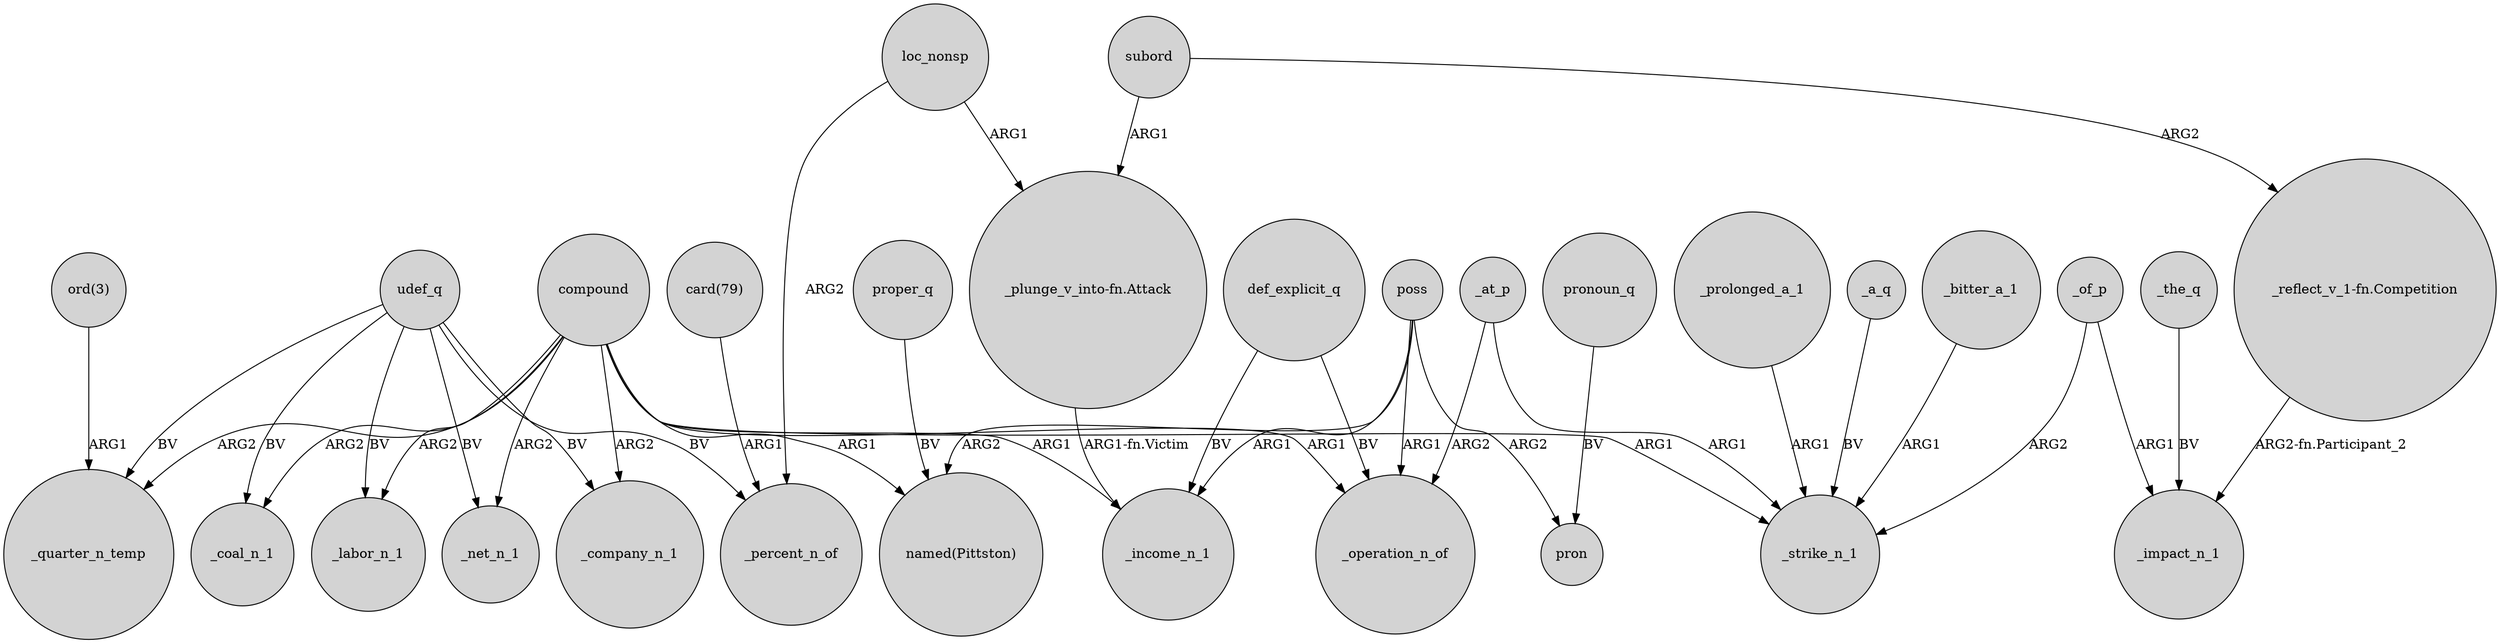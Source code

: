 digraph {
	node [shape=circle style=filled]
	poss -> "named(Pittston)" [label=ARG2]
	compound -> "named(Pittston)" [label=ARG1]
	compound -> _net_n_1 [label=ARG2]
	"ord(3)" -> _quarter_n_temp [label=ARG1]
	udef_q -> _coal_n_1 [label=BV]
	_the_q -> _impact_n_1 [label=BV]
	_of_p -> _impact_n_1 [label=ARG1]
	compound -> _company_n_1 [label=ARG2]
	udef_q -> _company_n_1 [label=BV]
	_bitter_a_1 -> _strike_n_1 [label=ARG1]
	poss -> _operation_n_of [label=ARG1]
	_at_p -> _operation_n_of [label=ARG2]
	compound -> _operation_n_of [label=ARG1]
	pronoun_q -> pron [label=BV]
	poss -> pron [label=ARG2]
	def_explicit_q -> _income_n_1 [label=BV]
	compound -> _income_n_1 [label=ARG1]
	compound -> _quarter_n_temp [label=ARG2]
	"card(79)" -> _percent_n_of [label=ARG1]
	udef_q -> _percent_n_of [label=BV]
	poss -> _income_n_1 [label=ARG1]
	udef_q -> _net_n_1 [label=BV]
	subord -> "_plunge_v_into-fn.Attack" [label=ARG1]
	_prolonged_a_1 -> _strike_n_1 [label=ARG1]
	"_reflect_v_1-fn.Competition" -> _impact_n_1 [label="ARG2-fn.Participant_2"]
	proper_q -> "named(Pittston)" [label=BV]
	"_plunge_v_into-fn.Attack" -> _income_n_1 [label="ARG1-fn.Victim"]
	compound -> _labor_n_1 [label=ARG2]
	def_explicit_q -> _operation_n_of [label=BV]
	udef_q -> _quarter_n_temp [label=BV]
	udef_q -> _labor_n_1 [label=BV]
	loc_nonsp -> "_plunge_v_into-fn.Attack" [label=ARG1]
	_at_p -> _strike_n_1 [label=ARG1]
	compound -> _coal_n_1 [label=ARG2]
	_of_p -> _strike_n_1 [label=ARG2]
	subord -> "_reflect_v_1-fn.Competition" [label=ARG2]
	compound -> _strike_n_1 [label=ARG1]
	_a_q -> _strike_n_1 [label=BV]
	loc_nonsp -> _percent_n_of [label=ARG2]
}
